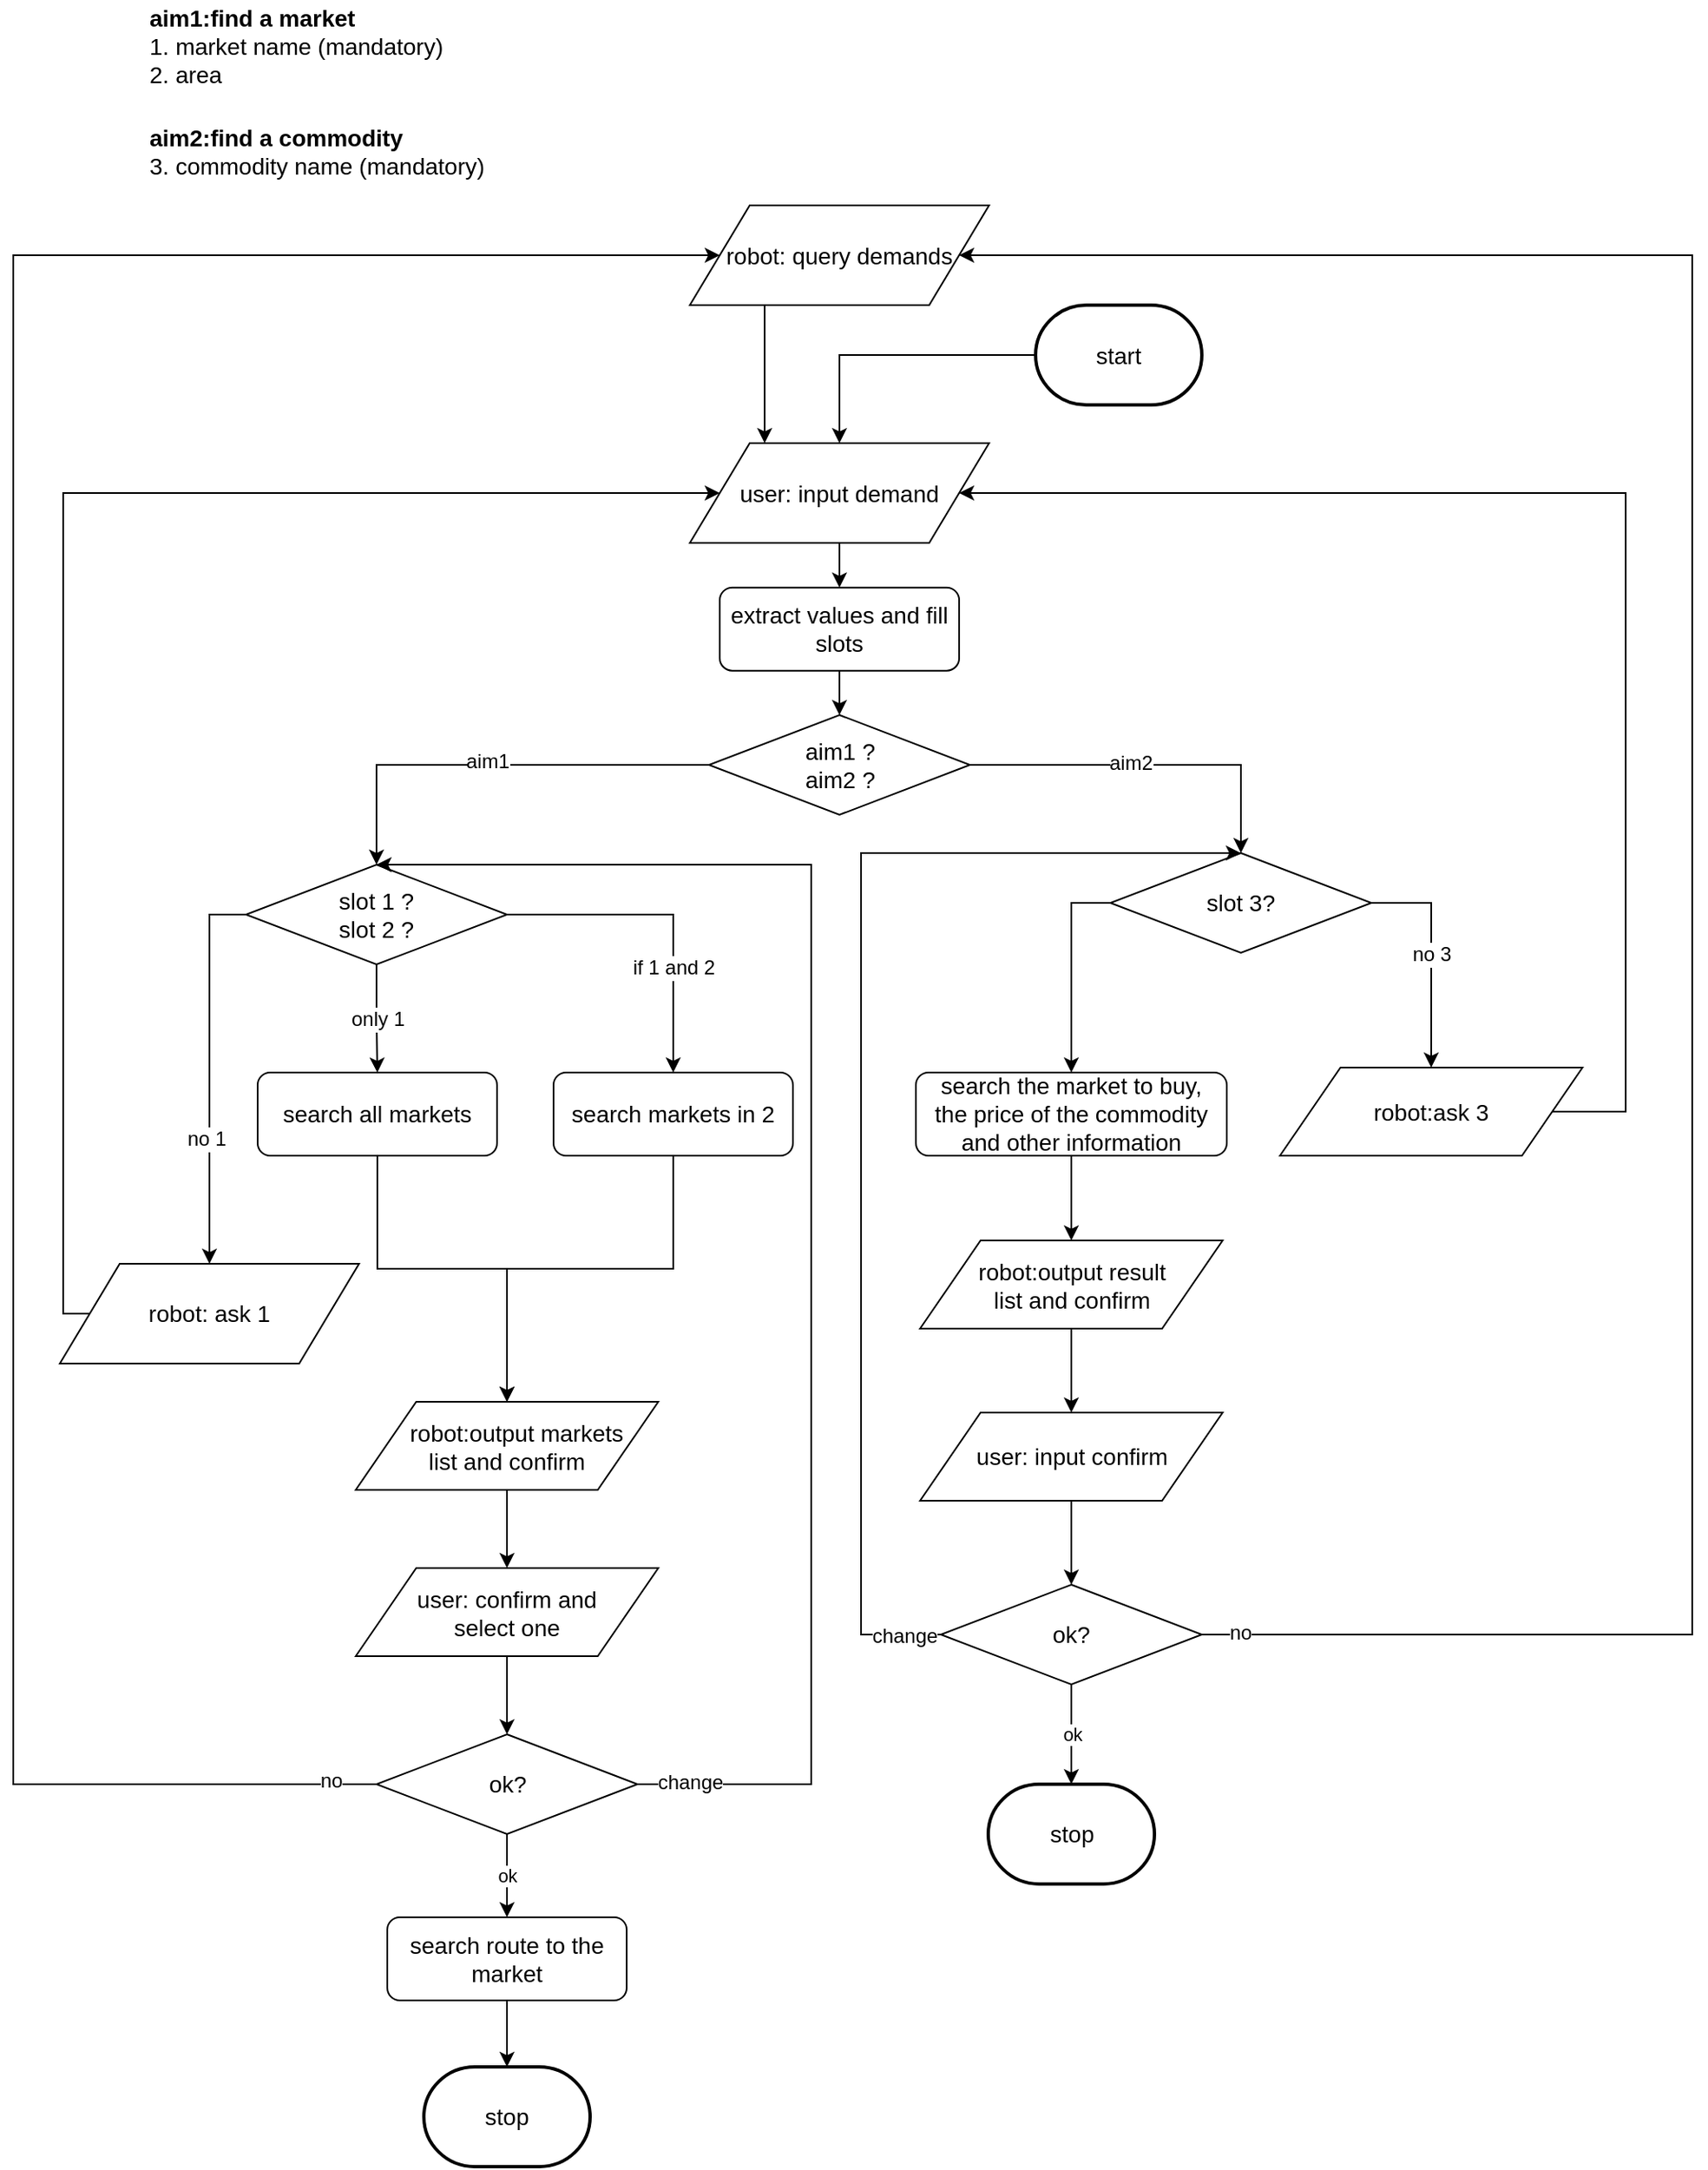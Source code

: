 <mxfile pages="1" version="11.2.8" type="google"><diagram id="qM217Te90TatpBVcW5O8" name="Page-1"><mxGraphModel dx="2711" dy="1644" grid="1" gridSize="10" guides="1" tooltips="1" connect="1" arrows="1" fold="1" page="1" pageScale="1" pageWidth="1169" pageHeight="827" math="0" shadow="0"><root><mxCell id="0"/><mxCell id="1" parent="0"/><mxCell id="2NUs63TBTXF5mlNakIJW-14" style="edgeStyle=orthogonalEdgeStyle;rounded=0;orthogonalLoop=1;jettySize=auto;html=1;exitX=0;exitY=0.5;exitDx=0;exitDy=0;entryX=0.5;entryY=0;entryDx=0;entryDy=0;" parent="1" source="2NUs63TBTXF5mlNakIJW-4" target="2NUs63TBTXF5mlNakIJW-13" edge="1"><mxGeometry relative="1" as="geometry"/></mxCell><mxCell id="2NUs63TBTXF5mlNakIJW-15" value="aim1" style="text;html=1;resizable=0;points=[];align=center;verticalAlign=middle;labelBackgroundColor=#ffffff;" parent="2NUs63TBTXF5mlNakIJW-14" vertex="1" connectable="0"><mxGeometry x="0.029" y="-2" relative="1" as="geometry"><mxPoint as="offset"/></mxGeometry></mxCell><mxCell id="2NUs63TBTXF5mlNakIJW-32" style="edgeStyle=orthogonalEdgeStyle;rounded=0;orthogonalLoop=1;jettySize=auto;html=1;exitX=1;exitY=0.5;exitDx=0;exitDy=0;entryX=0.5;entryY=0;entryDx=0;entryDy=0;" parent="1" source="2NUs63TBTXF5mlNakIJW-4" target="2NUs63TBTXF5mlNakIJW-31" edge="1"><mxGeometry relative="1" as="geometry"/></mxCell><mxCell id="2NUs63TBTXF5mlNakIJW-34" value="aim2" style="text;html=1;resizable=0;points=[];align=center;verticalAlign=middle;labelBackgroundColor=#ffffff;" parent="2NUs63TBTXF5mlNakIJW-32" vertex="1" connectable="0"><mxGeometry x="-0.107" y="1" relative="1" as="geometry"><mxPoint as="offset"/></mxGeometry></mxCell><mxCell id="2NUs63TBTXF5mlNakIJW-4" value="&lt;font style=&quot;font-size: 14px&quot;&gt;aim1 ?&lt;br&gt;aim2 ?&lt;/font&gt;" style="rhombus;whiteSpace=wrap;html=1;" parent="1" vertex="1"><mxGeometry x="398.5" y="287" width="157" height="60" as="geometry"/></mxCell><mxCell id="2NUs63TBTXF5mlNakIJW-6" value="&lt;font style=&quot;font-size: 14px&quot;&gt;&lt;b&gt;aim1:find a market&lt;/b&gt;&lt;br&gt;1. market name (mandatory)&lt;br&gt;2. area&lt;br&gt;&lt;/font&gt;" style="text;html=1;strokeColor=none;fillColor=none;align=left;verticalAlign=middle;whiteSpace=wrap;rounded=0;" parent="1" vertex="1"><mxGeometry x="60" y="-142.5" width="191" height="55" as="geometry"/></mxCell><mxCell id="2NUs63TBTXF5mlNakIJW-7" value="&lt;font style=&quot;font-size: 14px&quot;&gt;&lt;b&gt;aim2:find a commodity&lt;/b&gt;&lt;br&gt;3.&amp;nbsp;commodity&amp;nbsp;name (mandatory)&lt;br&gt;&lt;/font&gt;" style="text;html=1;strokeColor=none;fillColor=none;align=left;verticalAlign=middle;whiteSpace=wrap;rounded=0;" parent="1" vertex="1"><mxGeometry x="60" y="-82" width="211" height="60" as="geometry"/></mxCell><mxCell id="2NUs63TBTXF5mlNakIJW-10" style="edgeStyle=orthogonalEdgeStyle;rounded=0;orthogonalLoop=1;jettySize=auto;html=1;exitX=0.5;exitY=1;exitDx=0;exitDy=0;entryX=0.5;entryY=0;entryDx=0;entryDy=0;" parent="1" source="mOv9vJpxTGmXbKC3HQRL-6" target="x5fYLZbjFW-XfaXLErEp-4" edge="1"><mxGeometry relative="1" as="geometry"><mxPoint x="477" y="247" as="sourcePoint"/></mxGeometry></mxCell><mxCell id="2NUs63TBTXF5mlNakIJW-26" style="edgeStyle=orthogonalEdgeStyle;rounded=0;orthogonalLoop=1;jettySize=auto;html=1;exitX=0.5;exitY=1;exitDx=0;exitDy=0;entryX=0.5;entryY=0;entryDx=0;entryDy=0;" parent="1" source="2NUs63TBTXF5mlNakIJW-11" edge="1" target="mOv9vJpxTGmXbKC3HQRL-8"><mxGeometry relative="1" as="geometry"><mxPoint x="277" y="707" as="targetPoint"/><Array as="points"><mxPoint x="199" y="620"/><mxPoint x="277" y="620"/></Array></mxGeometry></mxCell><mxCell id="2NUs63TBTXF5mlNakIJW-11" value="&lt;span style=&quot;font-size: 14px&quot;&gt;search all markets&lt;/span&gt;" style="rounded=1;whiteSpace=wrap;html=1;" parent="1" vertex="1"><mxGeometry x="127" y="502" width="144" height="50" as="geometry"/></mxCell><mxCell id="2NUs63TBTXF5mlNakIJW-16" style="edgeStyle=orthogonalEdgeStyle;rounded=0;orthogonalLoop=1;jettySize=auto;html=1;exitX=0;exitY=0.5;exitDx=0;exitDy=0;entryX=0.5;entryY=0;entryDx=0;entryDy=0;" parent="1" source="2NUs63TBTXF5mlNakIJW-13" target="mOv9vJpxTGmXbKC3HQRL-7" edge="1"><mxGeometry relative="1" as="geometry"><mxPoint x="97" y="617" as="targetPoint"/></mxGeometry></mxCell><mxCell id="2NUs63TBTXF5mlNakIJW-17" value="no 1" style="text;html=1;resizable=0;points=[];align=center;verticalAlign=middle;labelBackgroundColor=#ffffff;" parent="2NUs63TBTXF5mlNakIJW-16" vertex="1" connectable="0"><mxGeometry x="0.355" y="-2" relative="1" as="geometry"><mxPoint as="offset"/></mxGeometry></mxCell><mxCell id="2NUs63TBTXF5mlNakIJW-19" style="edgeStyle=orthogonalEdgeStyle;rounded=0;orthogonalLoop=1;jettySize=auto;html=1;exitX=1;exitY=0.5;exitDx=0;exitDy=0;entryX=0.5;entryY=0;entryDx=0;entryDy=0;" parent="1" source="2NUs63TBTXF5mlNakIJW-13" target="2NUs63TBTXF5mlNakIJW-18" edge="1"><mxGeometry relative="1" as="geometry"/></mxCell><mxCell id="2NUs63TBTXF5mlNakIJW-20" value="if 1 and 2" style="text;html=1;resizable=0;points=[];align=center;verticalAlign=middle;labelBackgroundColor=#ffffff;" parent="2NUs63TBTXF5mlNakIJW-19" vertex="1" connectable="0"><mxGeometry x="0.356" relative="1" as="geometry"><mxPoint as="offset"/></mxGeometry></mxCell><mxCell id="2NUs63TBTXF5mlNakIJW-22" style="edgeStyle=orthogonalEdgeStyle;rounded=0;orthogonalLoop=1;jettySize=auto;html=1;exitX=0.5;exitY=1;exitDx=0;exitDy=0;entryX=0.5;entryY=0;entryDx=0;entryDy=0;" parent="1" source="2NUs63TBTXF5mlNakIJW-13" target="2NUs63TBTXF5mlNakIJW-11" edge="1"><mxGeometry relative="1" as="geometry"><mxPoint x="205" y="487" as="targetPoint"/></mxGeometry></mxCell><mxCell id="2NUs63TBTXF5mlNakIJW-23" value="only 1" style="text;html=1;resizable=0;points=[];align=center;verticalAlign=middle;labelBackgroundColor=#ffffff;" parent="2NUs63TBTXF5mlNakIJW-22" vertex="1" connectable="0"><mxGeometry y="-23" relative="1" as="geometry"><mxPoint x="22.5" as="offset"/></mxGeometry></mxCell><mxCell id="2NUs63TBTXF5mlNakIJW-13" value="&lt;font style=&quot;font-size: 14px&quot;&gt;slot 1 ?&lt;br&gt;slot 2 ?&lt;br&gt;&lt;/font&gt;" style="rhombus;whiteSpace=wrap;html=1;" parent="1" vertex="1"><mxGeometry x="120" y="377" width="157" height="60" as="geometry"/></mxCell><mxCell id="2NUs63TBTXF5mlNakIJW-27" style="edgeStyle=orthogonalEdgeStyle;rounded=0;orthogonalLoop=1;jettySize=auto;html=1;exitX=0.5;exitY=1;exitDx=0;exitDy=0;entryX=0.5;entryY=0;entryDx=0;entryDy=0;" parent="1" source="2NUs63TBTXF5mlNakIJW-18" target="mOv9vJpxTGmXbKC3HQRL-8" edge="1"><mxGeometry relative="1" as="geometry"><mxPoint x="277" y="707" as="targetPoint"/><Array as="points"><mxPoint x="377" y="620"/><mxPoint x="277" y="620"/></Array></mxGeometry></mxCell><mxCell id="2NUs63TBTXF5mlNakIJW-18" value="&lt;span style=&quot;font-size: 14px&quot;&gt;search markets in 2&lt;/span&gt;" style="rounded=1;whiteSpace=wrap;html=1;" parent="1" vertex="1"><mxGeometry x="305" y="502" width="144" height="50" as="geometry"/></mxCell><mxCell id="mjXnJb5YQPUQ7LwjsABh-4" value="" style="edgeStyle=orthogonalEdgeStyle;rounded=0;orthogonalLoop=1;jettySize=auto;html=1;exitX=0.5;exitY=1;exitDx=0;exitDy=0;entryX=0.5;entryY=0;entryDx=0;entryDy=0;" parent="1" source="mOv9vJpxTGmXbKC3HQRL-8" target="mOv9vJpxTGmXbKC3HQRL-9" edge="1"><mxGeometry relative="1" as="geometry"><mxPoint x="277" y="757" as="sourcePoint"/><mxPoint x="277" y="802" as="targetPoint"/></mxGeometry></mxCell><mxCell id="2NUs63TBTXF5mlNakIJW-38" style="edgeStyle=orthogonalEdgeStyle;rounded=0;orthogonalLoop=1;jettySize=auto;html=1;exitX=1;exitY=0.5;exitDx=0;exitDy=0;entryX=0.5;entryY=0;entryDx=0;entryDy=0;" parent="1" source="2NUs63TBTXF5mlNakIJW-31" target="mOv9vJpxTGmXbKC3HQRL-13" edge="1"><mxGeometry relative="1" as="geometry"><mxPoint x="832" y="500" as="targetPoint"/></mxGeometry></mxCell><mxCell id="2NUs63TBTXF5mlNakIJW-41" value="no 3" style="text;html=1;resizable=0;points=[];align=center;verticalAlign=middle;labelBackgroundColor=#ffffff;" parent="2NUs63TBTXF5mlNakIJW-38" vertex="1" connectable="0"><mxGeometry x="0.0" relative="1" as="geometry"><mxPoint y="-1" as="offset"/></mxGeometry></mxCell><mxCell id="2NUs63TBTXF5mlNakIJW-43" style="edgeStyle=orthogonalEdgeStyle;rounded=0;orthogonalLoop=1;jettySize=auto;html=1;exitX=0;exitY=0.5;exitDx=0;exitDy=0;" parent="1" source="2NUs63TBTXF5mlNakIJW-31" target="2NUs63TBTXF5mlNakIJW-42" edge="1"><mxGeometry relative="1" as="geometry"/></mxCell><mxCell id="2NUs63TBTXF5mlNakIJW-31" value="&lt;font style=&quot;font-size: 14px&quot;&gt;slot 3?&lt;br&gt;&lt;/font&gt;" style="rhombus;whiteSpace=wrap;html=1;" parent="1" vertex="1"><mxGeometry x="640" y="370" width="157" height="60" as="geometry"/></mxCell><mxCell id="2NUs63TBTXF5mlNakIJW-40" style="edgeStyle=orthogonalEdgeStyle;rounded=0;orthogonalLoop=1;jettySize=auto;html=1;exitX=1;exitY=0.5;exitDx=0;exitDy=0;entryX=1;entryY=0.5;entryDx=0;entryDy=0;" parent="1" source="mOv9vJpxTGmXbKC3HQRL-13" target="mOv9vJpxTGmXbKC3HQRL-6" edge="1"><mxGeometry relative="1" as="geometry"><mxPoint x="904" y="525" as="sourcePoint"/><mxPoint x="549" y="222" as="targetPoint"/><Array as="points"><mxPoint x="906" y="525"/><mxPoint x="950" y="525"/><mxPoint x="950" y="154"/></Array></mxGeometry></mxCell><mxCell id="2NUs63TBTXF5mlNakIJW-45" style="edgeStyle=orthogonalEdgeStyle;rounded=0;orthogonalLoop=1;jettySize=auto;html=1;exitX=0.5;exitY=1;exitDx=0;exitDy=0;entryX=0.5;entryY=0;entryDx=0;entryDy=0;" parent="1" source="2NUs63TBTXF5mlNakIJW-42" target="mOv9vJpxTGmXbKC3HQRL-11" edge="1"><mxGeometry relative="1" as="geometry"><mxPoint x="617" y="617" as="targetPoint"/></mxGeometry></mxCell><mxCell id="2NUs63TBTXF5mlNakIJW-42" value="&lt;span style=&quot;font-size: 14px&quot;&gt;search the market to buy,&lt;br&gt;the price of the commodity and other information&lt;br&gt;&lt;/span&gt;" style="rounded=1;whiteSpace=wrap;html=1;" parent="1" vertex="1"><mxGeometry x="523" y="502" width="187" height="50" as="geometry"/></mxCell><mxCell id="mjXnJb5YQPUQ7LwjsABh-11" style="edgeStyle=orthogonalEdgeStyle;rounded=0;orthogonalLoop=1;jettySize=auto;html=1;exitX=0.5;exitY=1;exitDx=0;exitDy=0;entryX=0.5;entryY=0;entryDx=0;entryDy=0;" parent="1" source="mOv9vJpxTGmXbKC3HQRL-11" target="mOv9vJpxTGmXbKC3HQRL-12" edge="1"><mxGeometry relative="1" as="geometry"><mxPoint x="617" y="667" as="sourcePoint"/><mxPoint x="617" y="710" as="targetPoint"/></mxGeometry></mxCell><mxCell id="mjXnJb5YQPUQ7LwjsABh-6" value="ok" style="edgeStyle=orthogonalEdgeStyle;rounded=0;orthogonalLoop=1;jettySize=auto;html=1;exitX=0.5;exitY=1;exitDx=0;exitDy=0;entryX=0.5;entryY=0;entryDx=0;entryDy=0;" parent="1" source="mjXnJb5YQPUQ7LwjsABh-2" target="x5fYLZbjFW-XfaXLErEp-2" edge="1"><mxGeometry relative="1" as="geometry"><mxPoint x="277" y="1020" as="targetPoint"/></mxGeometry></mxCell><mxCell id="mjXnJb5YQPUQ7LwjsABh-7" style="edgeStyle=orthogonalEdgeStyle;rounded=0;orthogonalLoop=1;jettySize=auto;html=1;exitX=1;exitY=0.5;exitDx=0;exitDy=0;entryX=0.5;entryY=0;entryDx=0;entryDy=0;" parent="1" source="mjXnJb5YQPUQ7LwjsABh-2" target="2NUs63TBTXF5mlNakIJW-13" edge="1"><mxGeometry relative="1" as="geometry"><Array as="points"><mxPoint x="460" y="930"/><mxPoint x="460" y="377"/></Array></mxGeometry></mxCell><mxCell id="mjXnJb5YQPUQ7LwjsABh-8" value="change" style="text;html=1;resizable=0;points=[];align=center;verticalAlign=middle;labelBackgroundColor=#ffffff;" parent="mjXnJb5YQPUQ7LwjsABh-7" vertex="1" connectable="0"><mxGeometry x="-0.931" y="1" relative="1" as="geometry"><mxPoint as="offset"/></mxGeometry></mxCell><mxCell id="mOv9vJpxTGmXbKC3HQRL-14" style="edgeStyle=orthogonalEdgeStyle;rounded=0;orthogonalLoop=1;jettySize=auto;html=1;exitX=0;exitY=0.5;exitDx=0;exitDy=0;entryX=0;entryY=0.5;entryDx=0;entryDy=0;" parent="1" source="mjXnJb5YQPUQ7LwjsABh-2" target="mOv9vJpxTGmXbKC3HQRL-4" edge="1"><mxGeometry relative="1" as="geometry"><Array as="points"><mxPoint x="-20" y="930"/><mxPoint x="-20" y="11"/></Array></mxGeometry></mxCell><mxCell id="mOv9vJpxTGmXbKC3HQRL-15" value="no" style="text;html=1;resizable=0;points=[];align=center;verticalAlign=middle;labelBackgroundColor=#ffffff;" parent="mOv9vJpxTGmXbKC3HQRL-14" vertex="1" connectable="0"><mxGeometry x="-0.964" y="-2" relative="1" as="geometry"><mxPoint as="offset"/></mxGeometry></mxCell><mxCell id="mjXnJb5YQPUQ7LwjsABh-2" value="&lt;font style=&quot;font-size: 14px&quot;&gt;ok?&lt;br&gt;&lt;/font&gt;" style="rhombus;whiteSpace=wrap;html=1;" parent="1" vertex="1"><mxGeometry x="198.5" y="900" width="157" height="60" as="geometry"/></mxCell><mxCell id="mjXnJb5YQPUQ7LwjsABh-5" value="" style="edgeStyle=orthogonalEdgeStyle;rounded=0;orthogonalLoop=1;jettySize=auto;html=1;exitX=0.5;exitY=1;exitDx=0;exitDy=0;" parent="1" source="mOv9vJpxTGmXbKC3HQRL-9" target="mjXnJb5YQPUQ7LwjsABh-2" edge="1"><mxGeometry relative="1" as="geometry"><mxPoint x="277" y="852" as="sourcePoint"/></mxGeometry></mxCell><mxCell id="mjXnJb5YQPUQ7LwjsABh-12" style="edgeStyle=orthogonalEdgeStyle;rounded=0;orthogonalLoop=1;jettySize=auto;html=1;entryX=0.5;entryY=0;entryDx=0;entryDy=0;exitX=0.5;exitY=1;exitDx=0;exitDy=0;" parent="1" source="mOv9vJpxTGmXbKC3HQRL-12" target="mjXnJb5YQPUQ7LwjsABh-10" edge="1"><mxGeometry relative="1" as="geometry"><mxPoint x="617" y="790" as="sourcePoint"/></mxGeometry></mxCell><mxCell id="mjXnJb5YQPUQ7LwjsABh-13" value="ok" style="edgeStyle=orthogonalEdgeStyle;rounded=0;orthogonalLoop=1;jettySize=auto;html=1;entryX=0.5;entryY=0;entryDx=0;entryDy=0;entryPerimeter=0;" parent="1" source="mjXnJb5YQPUQ7LwjsABh-10" target="mOv9vJpxTGmXbKC3HQRL-10" edge="1"><mxGeometry relative="1" as="geometry"><mxPoint x="616.5" y="936.5" as="targetPoint"/></mxGeometry></mxCell><mxCell id="mjXnJb5YQPUQ7LwjsABh-14" style="edgeStyle=orthogonalEdgeStyle;rounded=0;orthogonalLoop=1;jettySize=auto;html=1;exitX=0;exitY=0.5;exitDx=0;exitDy=0;entryX=0.5;entryY=0;entryDx=0;entryDy=0;" parent="1" source="mjXnJb5YQPUQ7LwjsABh-10" target="2NUs63TBTXF5mlNakIJW-31" edge="1"><mxGeometry relative="1" as="geometry"><Array as="points"><mxPoint x="490" y="840"/><mxPoint x="490" y="370"/></Array></mxGeometry></mxCell><mxCell id="mjXnJb5YQPUQ7LwjsABh-15" value="change" style="text;html=1;resizable=0;points=[];align=center;verticalAlign=middle;labelBackgroundColor=#ffffff;" parent="mjXnJb5YQPUQ7LwjsABh-14" vertex="1" connectable="0"><mxGeometry x="-0.941" y="1" relative="1" as="geometry"><mxPoint as="offset"/></mxGeometry></mxCell><mxCell id="mOv9vJpxTGmXbKC3HQRL-16" style="edgeStyle=orthogonalEdgeStyle;rounded=0;orthogonalLoop=1;jettySize=auto;html=1;exitX=1;exitY=0.5;exitDx=0;exitDy=0;entryX=1;entryY=0.5;entryDx=0;entryDy=0;" parent="1" source="mjXnJb5YQPUQ7LwjsABh-10" target="mOv9vJpxTGmXbKC3HQRL-4" edge="1"><mxGeometry relative="1" as="geometry"><Array as="points"><mxPoint x="990" y="840"/><mxPoint x="990" y="11"/></Array></mxGeometry></mxCell><mxCell id="mOv9vJpxTGmXbKC3HQRL-17" value="no" style="text;html=1;resizable=0;points=[];align=center;verticalAlign=middle;labelBackgroundColor=#ffffff;" parent="mOv9vJpxTGmXbKC3HQRL-16" vertex="1" connectable="0"><mxGeometry x="-0.971" y="1" relative="1" as="geometry"><mxPoint as="offset"/></mxGeometry></mxCell><mxCell id="mjXnJb5YQPUQ7LwjsABh-10" value="&lt;font style=&quot;font-size: 14px&quot;&gt;ok?&lt;br&gt;&lt;/font&gt;" style="rhombus;whiteSpace=wrap;html=1;" parent="1" vertex="1"><mxGeometry x="538" y="810" width="157" height="60" as="geometry"/></mxCell><mxCell id="mOv9vJpxTGmXbKC3HQRL-1" value="&lt;font style=&quot;font-size: 14px&quot;&gt;stop&lt;/font&gt;" style="strokeWidth=2;html=1;shape=mxgraph.flowchart.terminator;whiteSpace=wrap;" parent="1" vertex="1"><mxGeometry x="227" y="1100" width="100" height="60" as="geometry"/></mxCell><mxCell id="x5fYLZbjFW-XfaXLErEp-6" style="edgeStyle=orthogonalEdgeStyle;rounded=0;orthogonalLoop=1;jettySize=auto;html=1;exitX=0;exitY=0.5;exitDx=0;exitDy=0;exitPerimeter=0;entryX=0.5;entryY=0;entryDx=0;entryDy=0;" edge="1" parent="1" source="mOv9vJpxTGmXbKC3HQRL-2" target="mOv9vJpxTGmXbKC3HQRL-6"><mxGeometry relative="1" as="geometry"/></mxCell><mxCell id="mOv9vJpxTGmXbKC3HQRL-2" value="&lt;span style=&quot;font-size: 14px&quot;&gt;start&lt;/span&gt;" style="strokeWidth=2;html=1;shape=mxgraph.flowchart.terminator;whiteSpace=wrap;" parent="1" vertex="1"><mxGeometry x="595" y="40.519" width="100" height="60" as="geometry"/></mxCell><mxCell id="x5fYLZbjFW-XfaXLErEp-8" style="edgeStyle=orthogonalEdgeStyle;rounded=0;orthogonalLoop=1;jettySize=auto;html=1;exitX=0.25;exitY=1;exitDx=0;exitDy=0;entryX=0.25;entryY=0;entryDx=0;entryDy=0;" edge="1" parent="1" source="mOv9vJpxTGmXbKC3HQRL-4" target="mOv9vJpxTGmXbKC3HQRL-6"><mxGeometry relative="1" as="geometry"/></mxCell><mxCell id="mOv9vJpxTGmXbKC3HQRL-4" value="&lt;span style=&quot;font-size: 14px ; white-space: normal&quot;&gt;robot: query demands&lt;/span&gt;" style="shape=parallelogram;perimeter=parallelogramPerimeter;whiteSpace=wrap;html=1;" parent="1" vertex="1"><mxGeometry x="387" y="-19.5" width="180" height="60" as="geometry"/></mxCell><mxCell id="mOv9vJpxTGmXbKC3HQRL-6" value="&lt;span style=&quot;font-size: 14px ; white-space: normal&quot;&gt;user: input demand&lt;/span&gt;" style="shape=parallelogram;perimeter=parallelogramPerimeter;whiteSpace=wrap;html=1;" parent="1" vertex="1"><mxGeometry x="387" y="123.5" width="180" height="60" as="geometry"/></mxCell><mxCell id="x5fYLZbjFW-XfaXLErEp-1" style="edgeStyle=orthogonalEdgeStyle;rounded=0;orthogonalLoop=1;jettySize=auto;html=1;exitX=0;exitY=0.5;exitDx=0;exitDy=0;entryX=0;entryY=0.5;entryDx=0;entryDy=0;" edge="1" parent="1" source="mOv9vJpxTGmXbKC3HQRL-7" target="mOv9vJpxTGmXbKC3HQRL-6"><mxGeometry relative="1" as="geometry"><Array as="points"><mxPoint x="10" y="647"/><mxPoint x="10" y="154"/></Array></mxGeometry></mxCell><mxCell id="mOv9vJpxTGmXbKC3HQRL-7" value="&lt;span style=&quot;font-size: 14px ; white-space: normal&quot;&gt;robot: ask 1&lt;/span&gt;" style="shape=parallelogram;perimeter=parallelogramPerimeter;whiteSpace=wrap;html=1;" parent="1" vertex="1"><mxGeometry x="8" y="617" width="180" height="60" as="geometry"/></mxCell><mxCell id="mOv9vJpxTGmXbKC3HQRL-8" value="&lt;span style=&quot;font-size: 14px&quot;&gt;&amp;nbsp; &amp;nbsp;robot:output markets &lt;br&gt;list and confirm&lt;/span&gt;" style="shape=parallelogram;perimeter=parallelogramPerimeter;whiteSpace=wrap;html=1;" parent="1" vertex="1"><mxGeometry x="186" y="700" width="182" height="53" as="geometry"/></mxCell><mxCell id="mOv9vJpxTGmXbKC3HQRL-9" value="&lt;span style=&quot;font-size: 14px&quot;&gt;user: confirm and &lt;br&gt;select one&lt;/span&gt;" style="shape=parallelogram;perimeter=parallelogramPerimeter;whiteSpace=wrap;html=1;" parent="1" vertex="1"><mxGeometry x="186" y="800" width="182" height="53" as="geometry"/></mxCell><mxCell id="mOv9vJpxTGmXbKC3HQRL-10" value="&lt;font style=&quot;font-size: 14px&quot;&gt;stop&lt;/font&gt;" style="strokeWidth=2;html=1;shape=mxgraph.flowchart.terminator;whiteSpace=wrap;" parent="1" vertex="1"><mxGeometry x="566.5" y="930" width="100" height="60" as="geometry"/></mxCell><mxCell id="mOv9vJpxTGmXbKC3HQRL-11" value="&lt;span style=&quot;font-size: 14px&quot;&gt;robot:output result &lt;br&gt;list and confirm&lt;/span&gt;" style="shape=parallelogram;perimeter=parallelogramPerimeter;whiteSpace=wrap;html=1;" parent="1" vertex="1"><mxGeometry x="525.5" y="603" width="182" height="53" as="geometry"/></mxCell><mxCell id="mOv9vJpxTGmXbKC3HQRL-12" value="&lt;span style=&quot;font-size: 14px&quot;&gt;user: input confirm&lt;/span&gt;" style="shape=parallelogram;perimeter=parallelogramPerimeter;whiteSpace=wrap;html=1;" parent="1" vertex="1"><mxGeometry x="525.5" y="706.5" width="182" height="53" as="geometry"/></mxCell><mxCell id="mOv9vJpxTGmXbKC3HQRL-13" value="&lt;span style=&quot;font-size: 14px&quot;&gt;robot:ask 3&lt;/span&gt;" style="shape=parallelogram;perimeter=parallelogramPerimeter;whiteSpace=wrap;html=1;" parent="1" vertex="1"><mxGeometry x="742" y="499" width="182" height="53" as="geometry"/></mxCell><mxCell id="x5fYLZbjFW-XfaXLErEp-3" style="edgeStyle=orthogonalEdgeStyle;rounded=0;orthogonalLoop=1;jettySize=auto;html=1;exitX=0.5;exitY=1;exitDx=0;exitDy=0;entryX=0.5;entryY=0;entryDx=0;entryDy=0;entryPerimeter=0;" edge="1" parent="1" source="x5fYLZbjFW-XfaXLErEp-2" target="mOv9vJpxTGmXbKC3HQRL-1"><mxGeometry relative="1" as="geometry"/></mxCell><mxCell id="x5fYLZbjFW-XfaXLErEp-2" value="&lt;span style=&quot;font-size: 14px&quot;&gt;search route to the market&lt;/span&gt;" style="rounded=1;whiteSpace=wrap;html=1;" vertex="1" parent="1"><mxGeometry x="205" y="1010" width="144" height="50" as="geometry"/></mxCell><mxCell id="x5fYLZbjFW-XfaXLErEp-5" value="" style="edgeStyle=orthogonalEdgeStyle;rounded=0;orthogonalLoop=1;jettySize=auto;html=1;" edge="1" parent="1" source="x5fYLZbjFW-XfaXLErEp-4" target="2NUs63TBTXF5mlNakIJW-4"><mxGeometry relative="1" as="geometry"/></mxCell><mxCell id="x5fYLZbjFW-XfaXLErEp-4" value="&lt;font style=&quot;font-size: 14px&quot;&gt;extract values and fill slots&lt;/font&gt;" style="rounded=1;whiteSpace=wrap;html=1;" vertex="1" parent="1"><mxGeometry x="405" y="210.343" width="144" height="50" as="geometry"/></mxCell></root></mxGraphModel></diagram></mxfile>